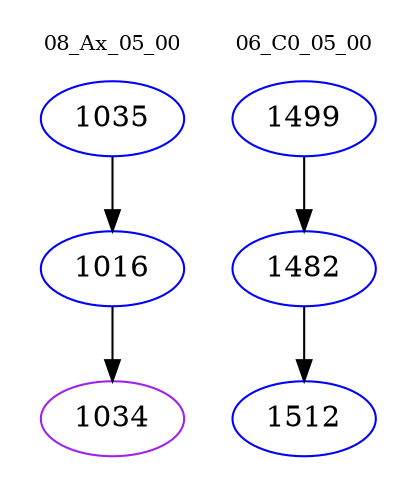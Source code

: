 digraph{
subgraph cluster_0 {
color = white
label = "08_Ax_05_00";
fontsize=10;
T0_1035 [label="1035", color="blue"]
T0_1035 -> T0_1016 [color="black"]
T0_1016 [label="1016", color="blue"]
T0_1016 -> T0_1034 [color="black"]
T0_1034 [label="1034", color="purple"]
}
subgraph cluster_1 {
color = white
label = "06_C0_05_00";
fontsize=10;
T1_1499 [label="1499", color="blue"]
T1_1499 -> T1_1482 [color="black"]
T1_1482 [label="1482", color="blue"]
T1_1482 -> T1_1512 [color="black"]
T1_1512 [label="1512", color="blue"]
}
}
